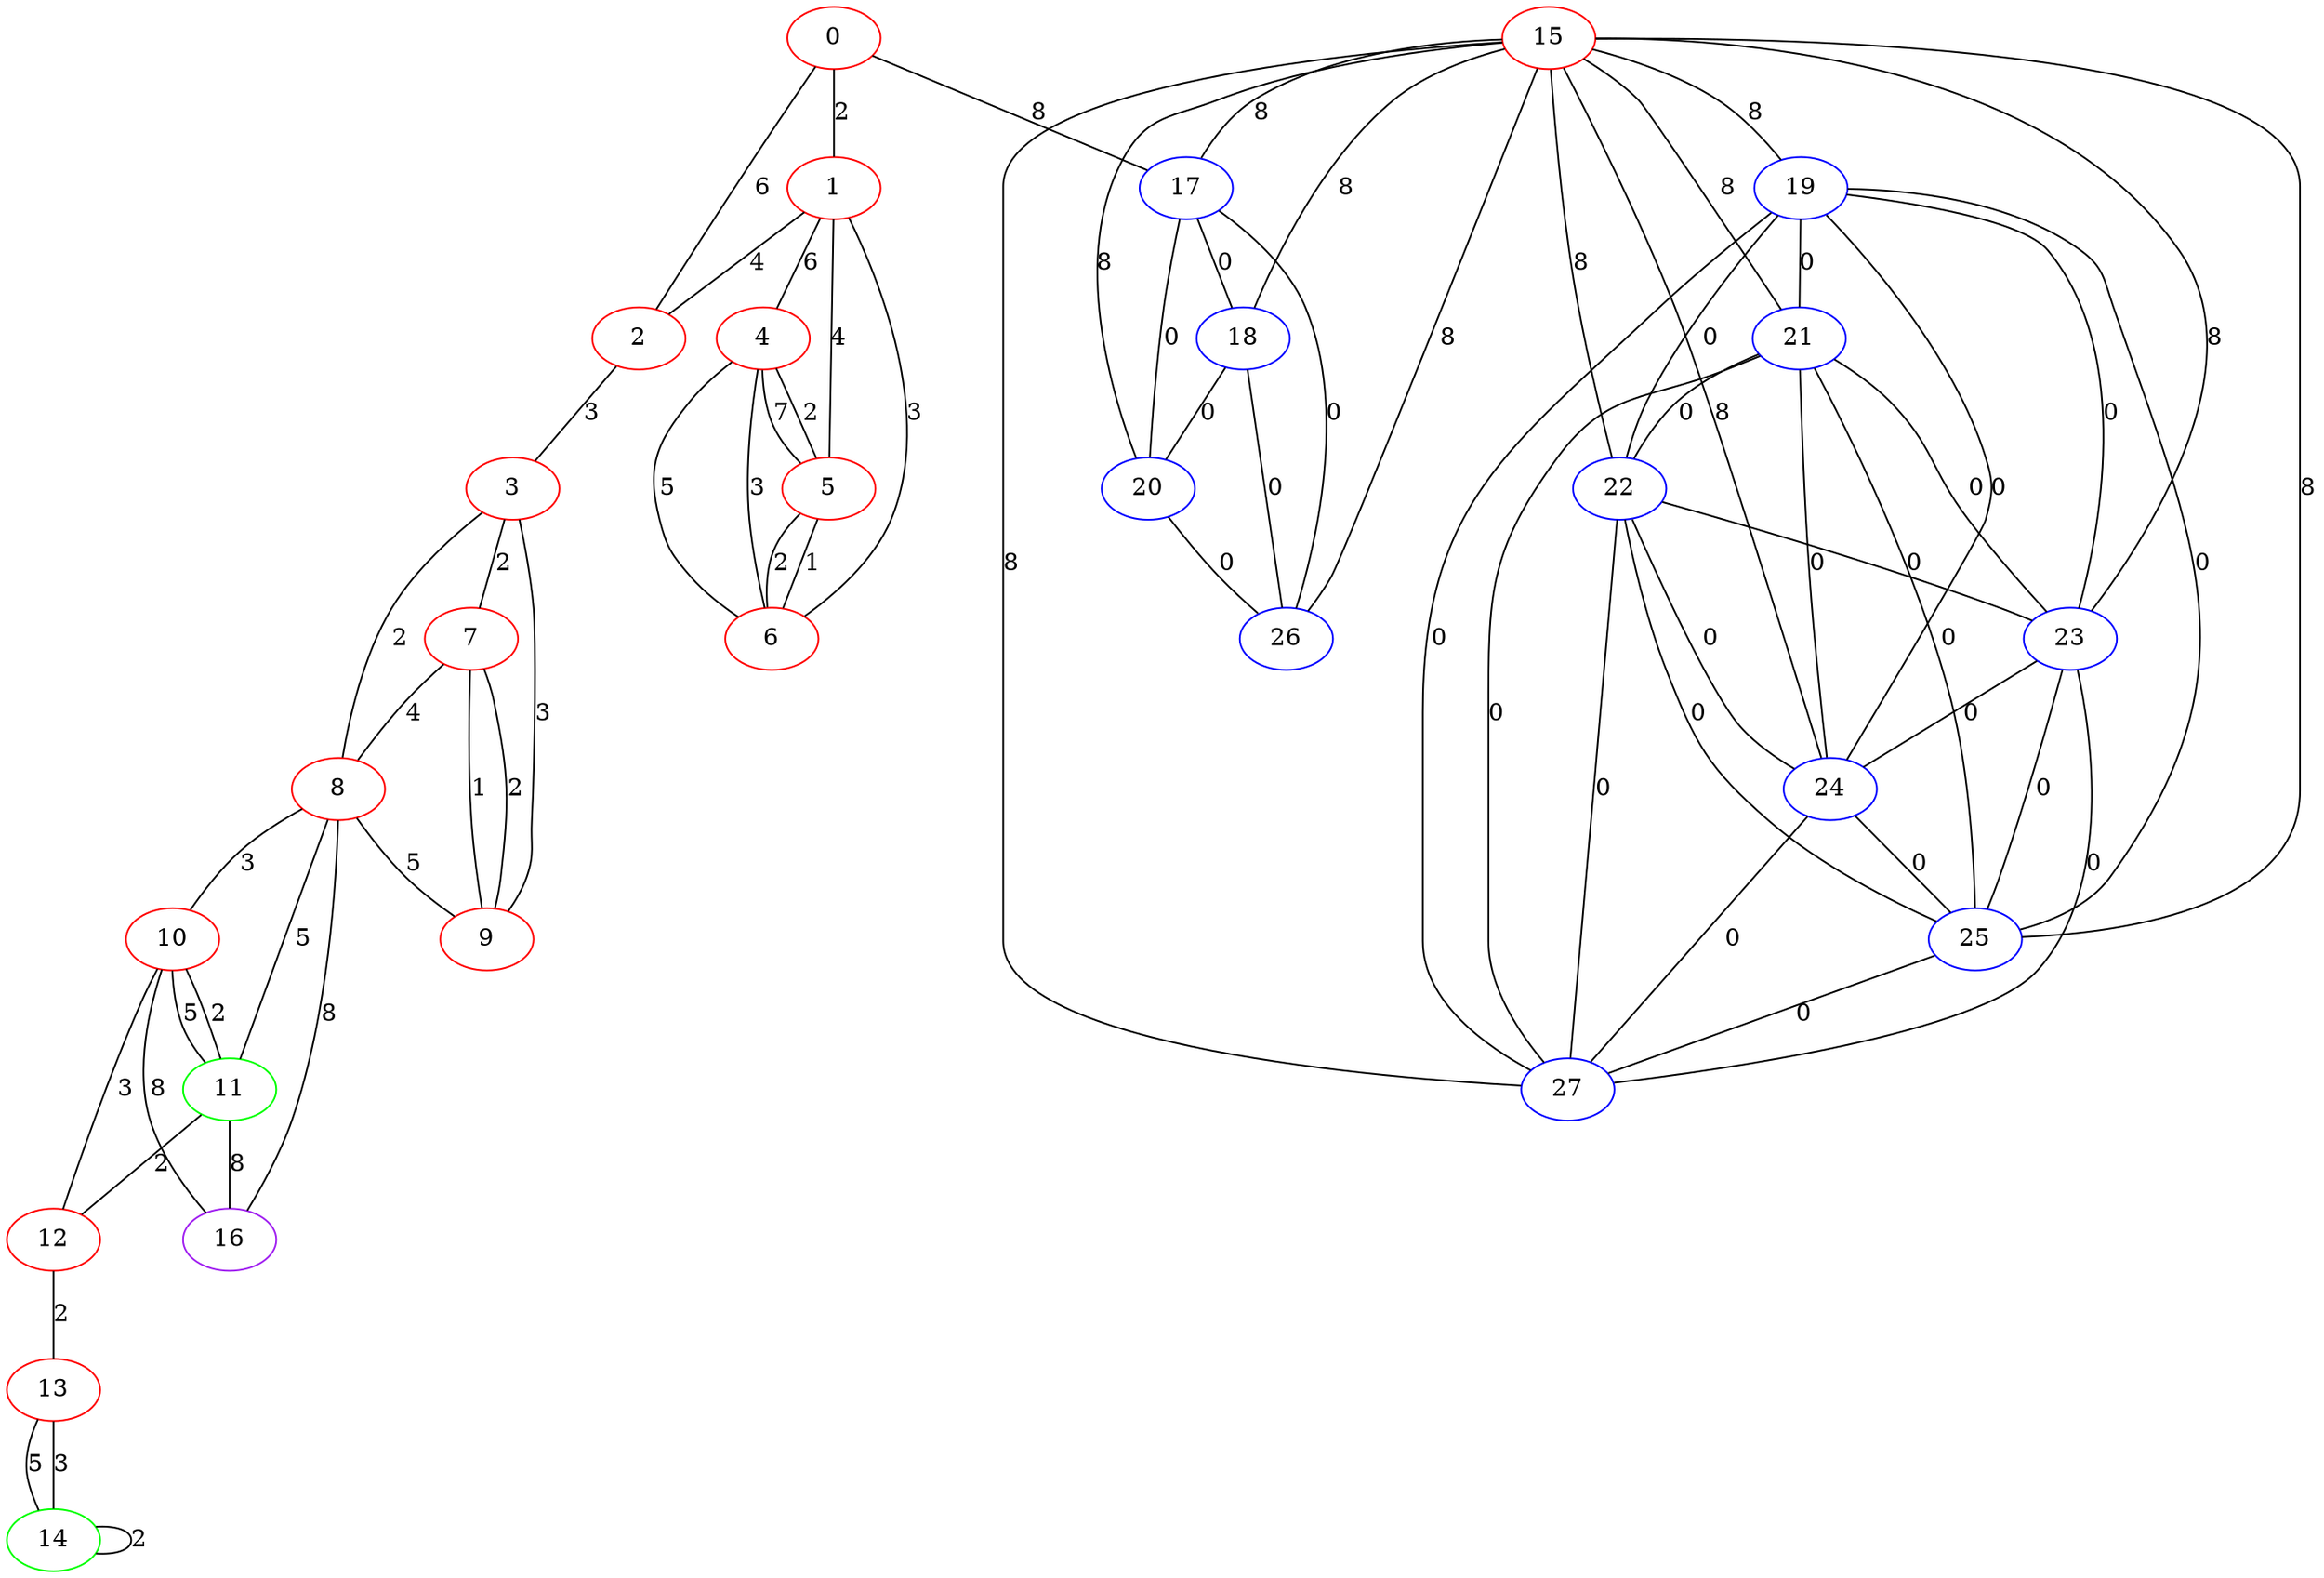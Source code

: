 graph "" {
0 [color=red, weight=1];
1 [color=red, weight=1];
2 [color=red, weight=1];
3 [color=red, weight=1];
4 [color=red, weight=1];
5 [color=red, weight=1];
6 [color=red, weight=1];
7 [color=red, weight=1];
8 [color=red, weight=1];
9 [color=red, weight=1];
10 [color=red, weight=1];
11 [color=green, weight=2];
12 [color=red, weight=1];
13 [color=red, weight=1];
14 [color=green, weight=2];
15 [color=red, weight=1];
16 [color=purple, weight=4];
17 [color=blue, weight=3];
18 [color=blue, weight=3];
19 [color=blue, weight=3];
20 [color=blue, weight=3];
21 [color=blue, weight=3];
22 [color=blue, weight=3];
23 [color=blue, weight=3];
24 [color=blue, weight=3];
25 [color=blue, weight=3];
26 [color=blue, weight=3];
27 [color=blue, weight=3];
0 -- 1  [key=0, label=2];
0 -- 2  [key=0, label=6];
0 -- 17  [key=0, label=8];
1 -- 2  [key=0, label=4];
1 -- 4  [key=0, label=6];
1 -- 5  [key=0, label=4];
1 -- 6  [key=0, label=3];
2 -- 3  [key=0, label=3];
3 -- 8  [key=0, label=2];
3 -- 9  [key=0, label=3];
3 -- 7  [key=0, label=2];
4 -- 5  [key=0, label=7];
4 -- 5  [key=1, label=2];
4 -- 6  [key=0, label=5];
4 -- 6  [key=1, label=3];
5 -- 6  [key=0, label=2];
5 -- 6  [key=1, label=1];
7 -- 8  [key=0, label=4];
7 -- 9  [key=0, label=1];
7 -- 9  [key=1, label=2];
8 -- 9  [key=0, label=5];
8 -- 10  [key=0, label=3];
8 -- 11  [key=0, label=5];
8 -- 16  [key=0, label=8];
10 -- 16  [key=0, label=8];
10 -- 11  [key=0, label=5];
10 -- 11  [key=1, label=2];
10 -- 12  [key=0, label=3];
11 -- 16  [key=0, label=8];
11 -- 12  [key=0, label=2];
12 -- 13  [key=0, label=2];
13 -- 14  [key=0, label=5];
13 -- 14  [key=1, label=3];
14 -- 14  [key=0, label=2];
15 -- 17  [key=0, label=8];
15 -- 18  [key=0, label=8];
15 -- 19  [key=0, label=8];
15 -- 20  [key=0, label=8];
15 -- 21  [key=0, label=8];
15 -- 22  [key=0, label=8];
15 -- 23  [key=0, label=8];
15 -- 24  [key=0, label=8];
15 -- 25  [key=0, label=8];
15 -- 26  [key=0, label=8];
15 -- 27  [key=0, label=8];
17 -- 18  [key=0, label=0];
17 -- 20  [key=0, label=0];
17 -- 26  [key=0, label=0];
18 -- 26  [key=0, label=0];
18 -- 20  [key=0, label=0];
19 -- 21  [key=0, label=0];
19 -- 22  [key=0, label=0];
19 -- 23  [key=0, label=0];
19 -- 24  [key=0, label=0];
19 -- 25  [key=0, label=0];
19 -- 27  [key=0, label=0];
20 -- 26  [key=0, label=0];
21 -- 22  [key=0, label=0];
21 -- 23  [key=0, label=0];
21 -- 24  [key=0, label=0];
21 -- 25  [key=0, label=0];
21 -- 27  [key=0, label=0];
22 -- 23  [key=0, label=0];
22 -- 24  [key=0, label=0];
22 -- 25  [key=0, label=0];
22 -- 27  [key=0, label=0];
23 -- 24  [key=0, label=0];
23 -- 25  [key=0, label=0];
23 -- 27  [key=0, label=0];
24 -- 25  [key=0, label=0];
24 -- 27  [key=0, label=0];
25 -- 27  [key=0, label=0];
}
